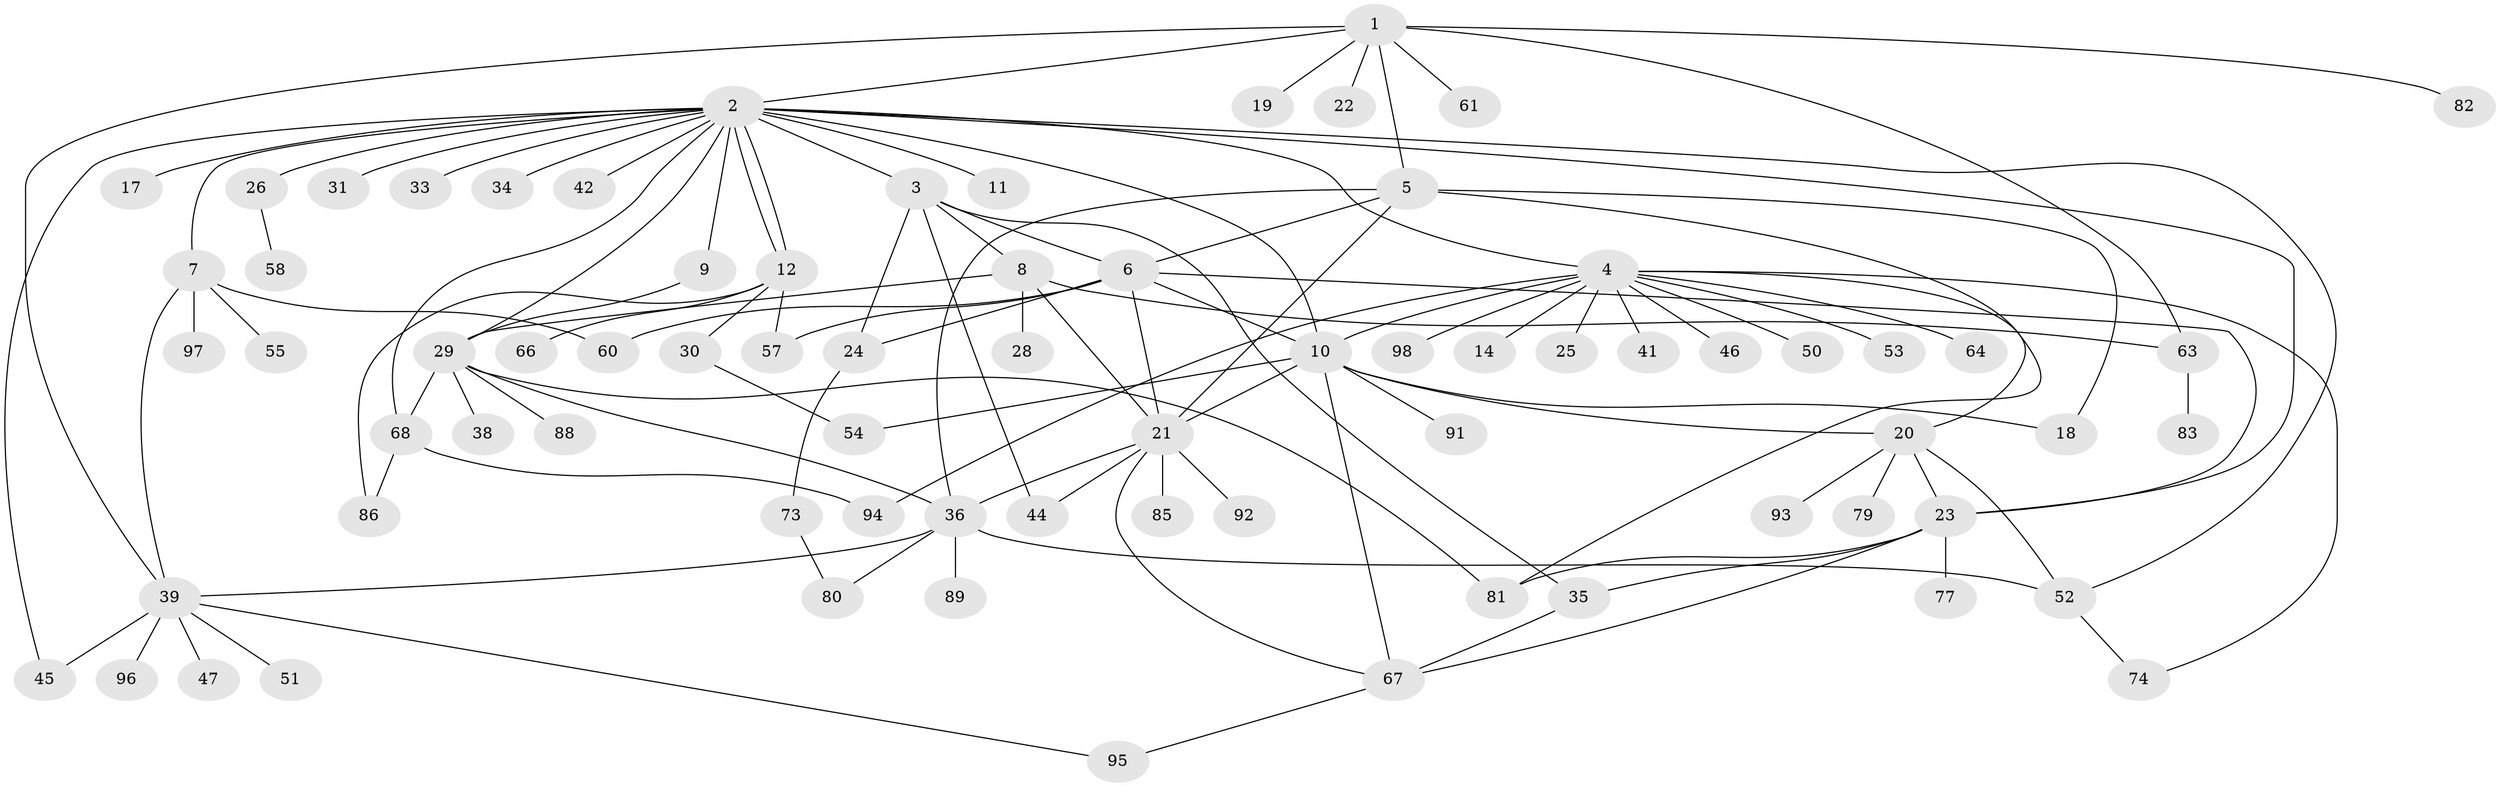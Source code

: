 // original degree distribution, {7: 0.030612244897959183, 22: 0.01020408163265306, 6: 0.05102040816326531, 11: 0.01020408163265306, 5: 0.030612244897959183, 2: 0.25510204081632654, 1: 0.42857142857142855, 9: 0.01020408163265306, 8: 0.030612244897959183, 3: 0.08163265306122448, 4: 0.061224489795918366}
// Generated by graph-tools (version 1.1) at 2025/41/03/06/25 10:41:49]
// undirected, 74 vertices, 111 edges
graph export_dot {
graph [start="1"]
  node [color=gray90,style=filled];
  1 [super="+27"];
  2 [super="+70"];
  3 [super="+69"];
  4 [super="+13"];
  5 [super="+84"];
  6 [super="+48"];
  7;
  8 [super="+43"];
  9;
  10 [super="+16"];
  11;
  12 [super="+15"];
  14;
  17;
  18;
  19;
  20 [super="+32"];
  21 [super="+37"];
  22;
  23;
  24;
  25;
  26 [super="+62"];
  28;
  29 [super="+59"];
  30;
  31;
  33 [super="+40"];
  34;
  35 [super="+56"];
  36 [super="+87"];
  38;
  39 [super="+49"];
  41;
  42;
  44;
  45;
  46;
  47;
  50 [super="+65"];
  51;
  52;
  53;
  54 [super="+72"];
  55 [super="+76"];
  57;
  58;
  60 [super="+75"];
  61;
  63 [super="+71"];
  64;
  66;
  67 [super="+78"];
  68 [super="+90"];
  73;
  74;
  77;
  79;
  80;
  81;
  82;
  83;
  85;
  86;
  88;
  89;
  91;
  92;
  93;
  94;
  95;
  96;
  97;
  98;
  1 -- 2;
  1 -- 5;
  1 -- 19;
  1 -- 22;
  1 -- 61;
  1 -- 82;
  1 -- 39;
  1 -- 63;
  2 -- 3;
  2 -- 4 [weight=2];
  2 -- 7;
  2 -- 9;
  2 -- 11;
  2 -- 12;
  2 -- 12;
  2 -- 17;
  2 -- 23;
  2 -- 26;
  2 -- 31;
  2 -- 33;
  2 -- 34;
  2 -- 42;
  2 -- 45;
  2 -- 52;
  2 -- 68;
  2 -- 29;
  2 -- 10;
  3 -- 6;
  3 -- 8;
  3 -- 24;
  3 -- 35;
  3 -- 44;
  4 -- 10;
  4 -- 14;
  4 -- 20;
  4 -- 41;
  4 -- 46;
  4 -- 50;
  4 -- 53;
  4 -- 64;
  4 -- 94;
  4 -- 98;
  4 -- 25;
  4 -- 74;
  5 -- 6;
  5 -- 18;
  5 -- 36;
  5 -- 21;
  5 -- 81;
  6 -- 24;
  6 -- 57;
  6 -- 60;
  6 -- 21;
  6 -- 23;
  6 -- 10;
  7 -- 39;
  7 -- 55;
  7 -- 60;
  7 -- 97;
  8 -- 21;
  8 -- 28;
  8 -- 29;
  8 -- 63;
  9 -- 29;
  10 -- 67;
  10 -- 18;
  10 -- 20;
  10 -- 21;
  10 -- 54;
  10 -- 91;
  12 -- 30;
  12 -- 57;
  12 -- 66;
  12 -- 86;
  20 -- 23;
  20 -- 52;
  20 -- 79;
  20 -- 93;
  21 -- 36;
  21 -- 44;
  21 -- 67;
  21 -- 85;
  21 -- 92;
  23 -- 35;
  23 -- 67;
  23 -- 77;
  23 -- 81;
  24 -- 73;
  26 -- 58;
  29 -- 36;
  29 -- 38;
  29 -- 68;
  29 -- 81;
  29 -- 88;
  30 -- 54;
  35 -- 67;
  36 -- 80;
  36 -- 52;
  36 -- 39;
  36 -- 89;
  39 -- 45;
  39 -- 47;
  39 -- 95;
  39 -- 96;
  39 -- 51;
  52 -- 74;
  63 -- 83;
  67 -- 95;
  68 -- 94;
  68 -- 86;
  73 -- 80;
}
